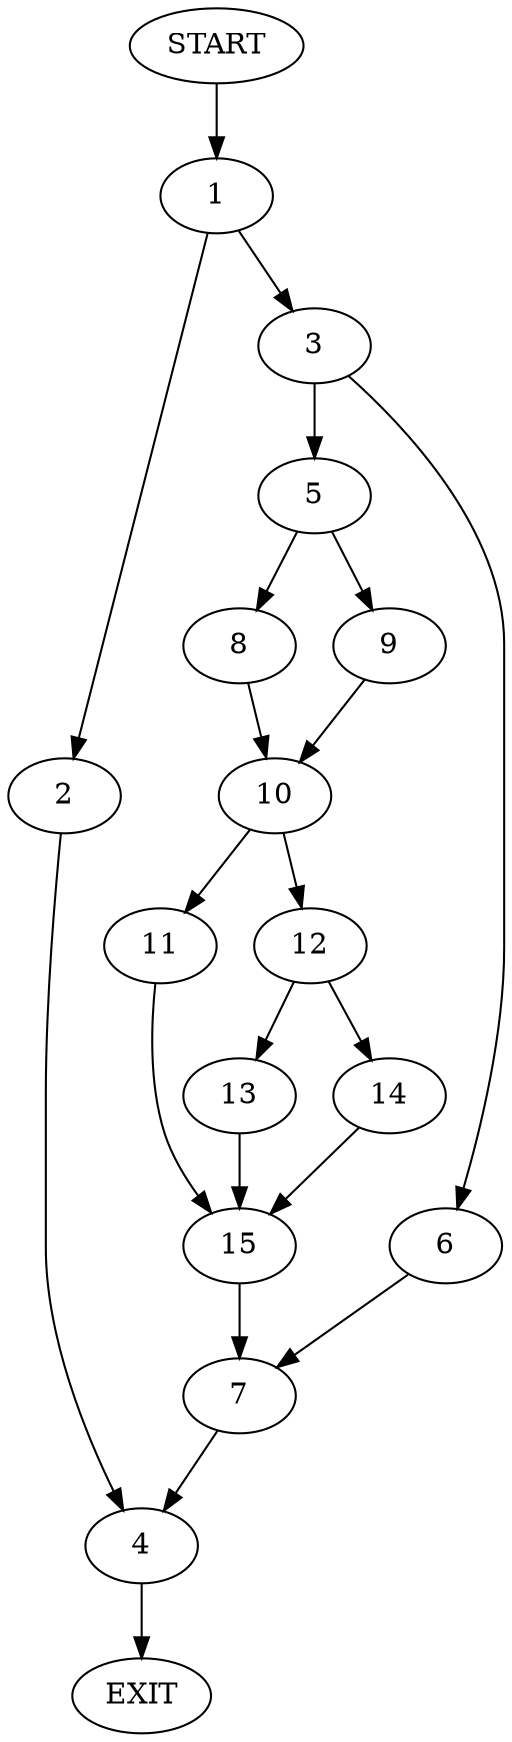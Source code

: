 digraph {
0 [label="START"]
16 [label="EXIT"]
0 -> 1
1 -> 2
1 -> 3
2 -> 4
3 -> 5
3 -> 6
6 -> 7
5 -> 8
5 -> 9
8 -> 10
9 -> 10
10 -> 11
10 -> 12
12 -> 13
12 -> 14
11 -> 15
15 -> 7
14 -> 15
13 -> 15
7 -> 4
4 -> 16
}
